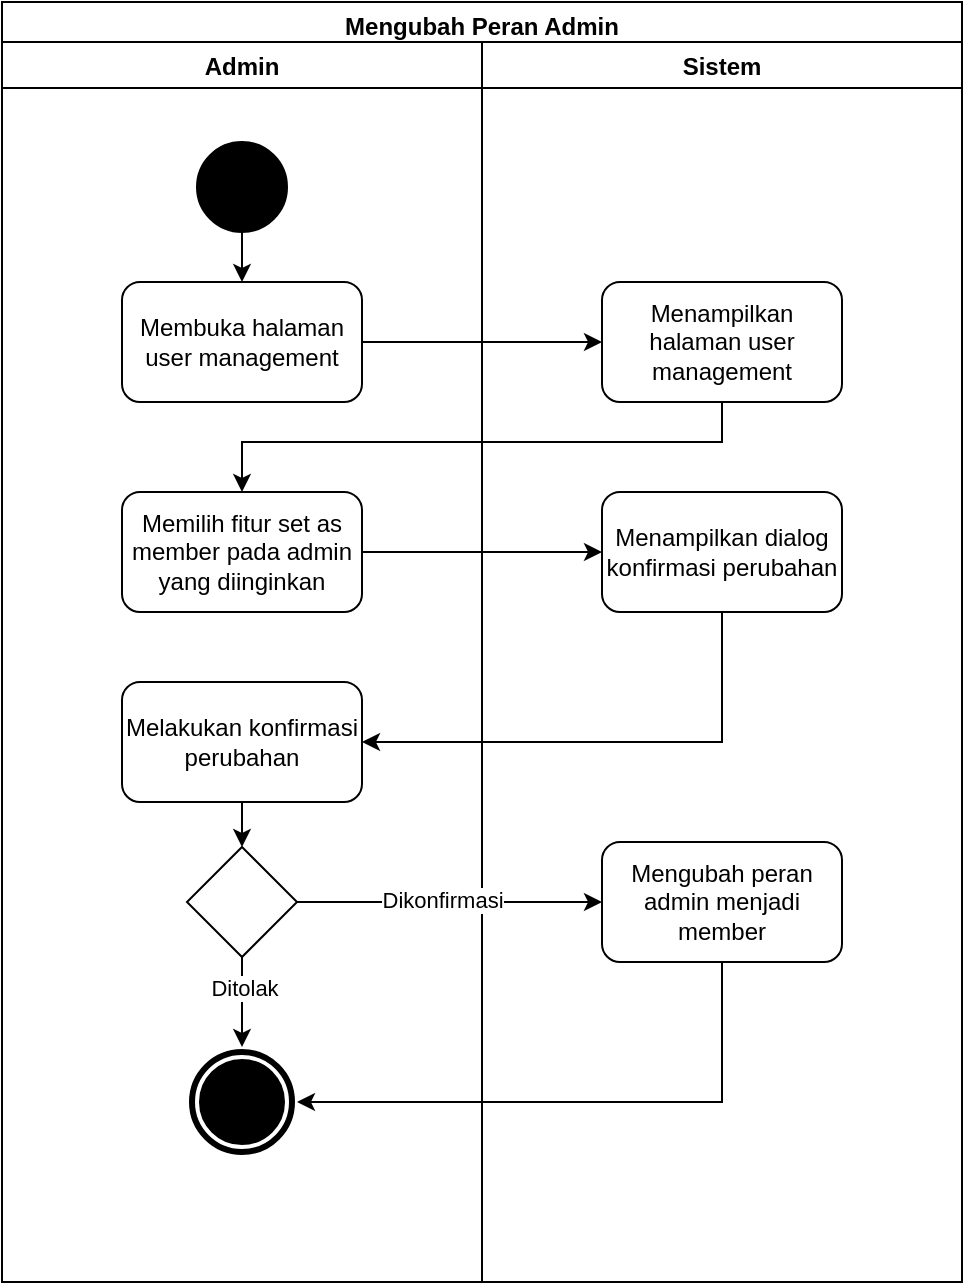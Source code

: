 <mxfile version="18.0.7" type="device"><diagram id="prtHgNgQTEPvFCAcTncT" name="Page-1"><mxGraphModel dx="1221" dy="575" grid="1" gridSize="10" guides="1" tooltips="1" connect="1" arrows="1" fold="1" page="1" pageScale="1" pageWidth="827" pageHeight="1169" math="0" shadow="0"><root><mxCell id="0"/><mxCell id="1" parent="0"/><mxCell id="xOL2CaStUpzWwHvCU3t6-1" value="Mengubah Peran Admin" style="swimlane;fillColor=none;" parent="1" vertex="1"><mxGeometry x="240" y="60" width="480" height="640" as="geometry"/></mxCell><mxCell id="xOL2CaStUpzWwHvCU3t6-3" value="Admin" style="swimlane;" parent="xOL2CaStUpzWwHvCU3t6-1" vertex="1"><mxGeometry y="20" width="240" height="620" as="geometry"/></mxCell><mxCell id="xOL2CaStUpzWwHvCU3t6-17" style="edgeStyle=orthogonalEdgeStyle;rounded=0;orthogonalLoop=1;jettySize=auto;html=1;" parent="xOL2CaStUpzWwHvCU3t6-3" source="xOL2CaStUpzWwHvCU3t6-4" target="xOL2CaStUpzWwHvCU3t6-5" edge="1"><mxGeometry relative="1" as="geometry"/></mxCell><mxCell id="xOL2CaStUpzWwHvCU3t6-4" value="" style="ellipse;whiteSpace=wrap;html=1;aspect=fixed;fillColor=#000000;" parent="xOL2CaStUpzWwHvCU3t6-3" vertex="1"><mxGeometry x="97.5" y="50" width="45" height="45" as="geometry"/></mxCell><mxCell id="xOL2CaStUpzWwHvCU3t6-5" value="Membuka halaman user management" style="rounded=1;whiteSpace=wrap;html=1;fillColor=none;" parent="xOL2CaStUpzWwHvCU3t6-3" vertex="1"><mxGeometry x="60" y="120" width="120" height="60" as="geometry"/></mxCell><mxCell id="VyShVdEr0SDdoSQeUqbu-1" value="Memilih fitur set as member pada admin yang diinginkan" style="rounded=1;whiteSpace=wrap;html=1;fillColor=none;" parent="xOL2CaStUpzWwHvCU3t6-3" vertex="1"><mxGeometry x="60" y="225" width="120" height="60" as="geometry"/></mxCell><mxCell id="s5uP7uTkZPI6i7TDbIlw-1" value="Melakukan konfirmasi perubahan" style="rounded=1;whiteSpace=wrap;html=1;fillColor=none;" vertex="1" parent="xOL2CaStUpzWwHvCU3t6-3"><mxGeometry x="60" y="320" width="120" height="60" as="geometry"/></mxCell><mxCell id="xOL2CaStUpzWwHvCU3t6-2" value="Sistem" style="swimlane;" parent="xOL2CaStUpzWwHvCU3t6-1" vertex="1"><mxGeometry x="240" y="20" width="240" height="620" as="geometry"/></mxCell><mxCell id="xOL2CaStUpzWwHvCU3t6-6" value="Menampilkan halaman user management" style="rounded=1;whiteSpace=wrap;html=1;fillColor=none;" parent="xOL2CaStUpzWwHvCU3t6-2" vertex="1"><mxGeometry x="60" y="120" width="120" height="60" as="geometry"/></mxCell><mxCell id="5Nsrx53wcg7sP6to55Np-2" value="Menampilkan dialog konfirmasi perubahan" style="rounded=1;whiteSpace=wrap;html=1;fillColor=none;" parent="xOL2CaStUpzWwHvCU3t6-2" vertex="1"><mxGeometry x="60" y="225" width="120" height="60" as="geometry"/></mxCell><mxCell id="KjE-i75FkYj8_eZXoLMz-3" value="" style="rhombus;whiteSpace=wrap;html=1;fillColor=none;" parent="xOL2CaStUpzWwHvCU3t6-2" vertex="1"><mxGeometry x="-147.5" y="402.5" width="55" height="55" as="geometry"/></mxCell><mxCell id="KjE-i75FkYj8_eZXoLMz-4" value="" style="ellipse;shape=doubleEllipse;whiteSpace=wrap;html=1;aspect=fixed;fillColor=#000000;strokeColor=#FFFFFF;strokeWidth=2;" parent="xOL2CaStUpzWwHvCU3t6-2" vertex="1"><mxGeometry x="-147.5" y="502.5" width="55" height="55" as="geometry"/></mxCell><mxCell id="KjE-i75FkYj8_eZXoLMz-1" style="edgeStyle=orthogonalEdgeStyle;rounded=0;orthogonalLoop=1;jettySize=auto;html=1;" parent="xOL2CaStUpzWwHvCU3t6-2" source="KjE-i75FkYj8_eZXoLMz-3" target="KjE-i75FkYj8_eZXoLMz-4" edge="1"><mxGeometry relative="1" as="geometry"/></mxCell><mxCell id="KjE-i75FkYj8_eZXoLMz-2" value="Ditolak" style="edgeLabel;html=1;align=center;verticalAlign=middle;resizable=0;points=[];" parent="KjE-i75FkYj8_eZXoLMz-1" vertex="1" connectable="0"><mxGeometry x="-0.329" y="1" relative="1" as="geometry"><mxPoint as="offset"/></mxGeometry></mxCell><mxCell id="KjE-i75FkYj8_eZXoLMz-5" value="Mengubah peran admin menjadi member" style="rounded=1;whiteSpace=wrap;html=1;fillColor=none;" parent="xOL2CaStUpzWwHvCU3t6-2" vertex="1"><mxGeometry x="60" y="400" width="120" height="60" as="geometry"/></mxCell><mxCell id="KjE-i75FkYj8_eZXoLMz-6" style="edgeStyle=orthogonalEdgeStyle;rounded=0;orthogonalLoop=1;jettySize=auto;html=1;entryX=0;entryY=0.5;entryDx=0;entryDy=0;exitX=1;exitY=0.5;exitDx=0;exitDy=0;" parent="xOL2CaStUpzWwHvCU3t6-2" source="KjE-i75FkYj8_eZXoLMz-3" target="KjE-i75FkYj8_eZXoLMz-5" edge="1"><mxGeometry relative="1" as="geometry"><Array as="points"><mxPoint x="60" y="429.5"/></Array></mxGeometry></mxCell><mxCell id="KjE-i75FkYj8_eZXoLMz-7" value="Dikonfirmasi" style="edgeLabel;html=1;align=center;verticalAlign=middle;resizable=0;points=[];" parent="KjE-i75FkYj8_eZXoLMz-6" vertex="1" connectable="0"><mxGeometry x="-0.14" y="3" relative="1" as="geometry"><mxPoint x="7" y="2" as="offset"/></mxGeometry></mxCell><mxCell id="KjE-i75FkYj8_eZXoLMz-8" style="edgeStyle=orthogonalEdgeStyle;rounded=0;orthogonalLoop=1;jettySize=auto;html=1;entryX=1;entryY=0.5;entryDx=0;entryDy=0;" parent="xOL2CaStUpzWwHvCU3t6-2" source="KjE-i75FkYj8_eZXoLMz-5" target="KjE-i75FkYj8_eZXoLMz-4" edge="1"><mxGeometry relative="1" as="geometry"><Array as="points"><mxPoint x="120" y="530.5"/></Array></mxGeometry></mxCell><mxCell id="xOL2CaStUpzWwHvCU3t6-7" value="" style="edgeStyle=orthogonalEdgeStyle;rounded=0;orthogonalLoop=1;jettySize=auto;html=1;" parent="xOL2CaStUpzWwHvCU3t6-1" source="xOL2CaStUpzWwHvCU3t6-5" target="xOL2CaStUpzWwHvCU3t6-6" edge="1"><mxGeometry relative="1" as="geometry"/></mxCell><mxCell id="VyShVdEr0SDdoSQeUqbu-7" style="edgeStyle=orthogonalEdgeStyle;rounded=0;orthogonalLoop=1;jettySize=auto;html=1;" parent="xOL2CaStUpzWwHvCU3t6-1" source="xOL2CaStUpzWwHvCU3t6-6" target="VyShVdEr0SDdoSQeUqbu-1" edge="1"><mxGeometry relative="1" as="geometry"><Array as="points"><mxPoint x="360" y="220"/><mxPoint x="120" y="220"/></Array></mxGeometry></mxCell><mxCell id="5Nsrx53wcg7sP6to55Np-3" style="edgeStyle=orthogonalEdgeStyle;rounded=0;orthogonalLoop=1;jettySize=auto;html=1;entryX=0;entryY=0.5;entryDx=0;entryDy=0;" parent="xOL2CaStUpzWwHvCU3t6-1" source="VyShVdEr0SDdoSQeUqbu-1" target="5Nsrx53wcg7sP6to55Np-2" edge="1"><mxGeometry relative="1" as="geometry"/></mxCell><mxCell id="s5uP7uTkZPI6i7TDbIlw-2" style="edgeStyle=orthogonalEdgeStyle;rounded=0;orthogonalLoop=1;jettySize=auto;html=1;entryX=1;entryY=0.5;entryDx=0;entryDy=0;" edge="1" parent="xOL2CaStUpzWwHvCU3t6-1" source="5Nsrx53wcg7sP6to55Np-2" target="s5uP7uTkZPI6i7TDbIlw-1"><mxGeometry relative="1" as="geometry"><Array as="points"><mxPoint x="360" y="370"/></Array></mxGeometry></mxCell><mxCell id="s5uP7uTkZPI6i7TDbIlw-3" style="edgeStyle=orthogonalEdgeStyle;rounded=0;orthogonalLoop=1;jettySize=auto;html=1;" edge="1" parent="xOL2CaStUpzWwHvCU3t6-1" source="s5uP7uTkZPI6i7TDbIlw-1" target="KjE-i75FkYj8_eZXoLMz-3"><mxGeometry relative="1" as="geometry"/></mxCell></root></mxGraphModel></diagram></mxfile>